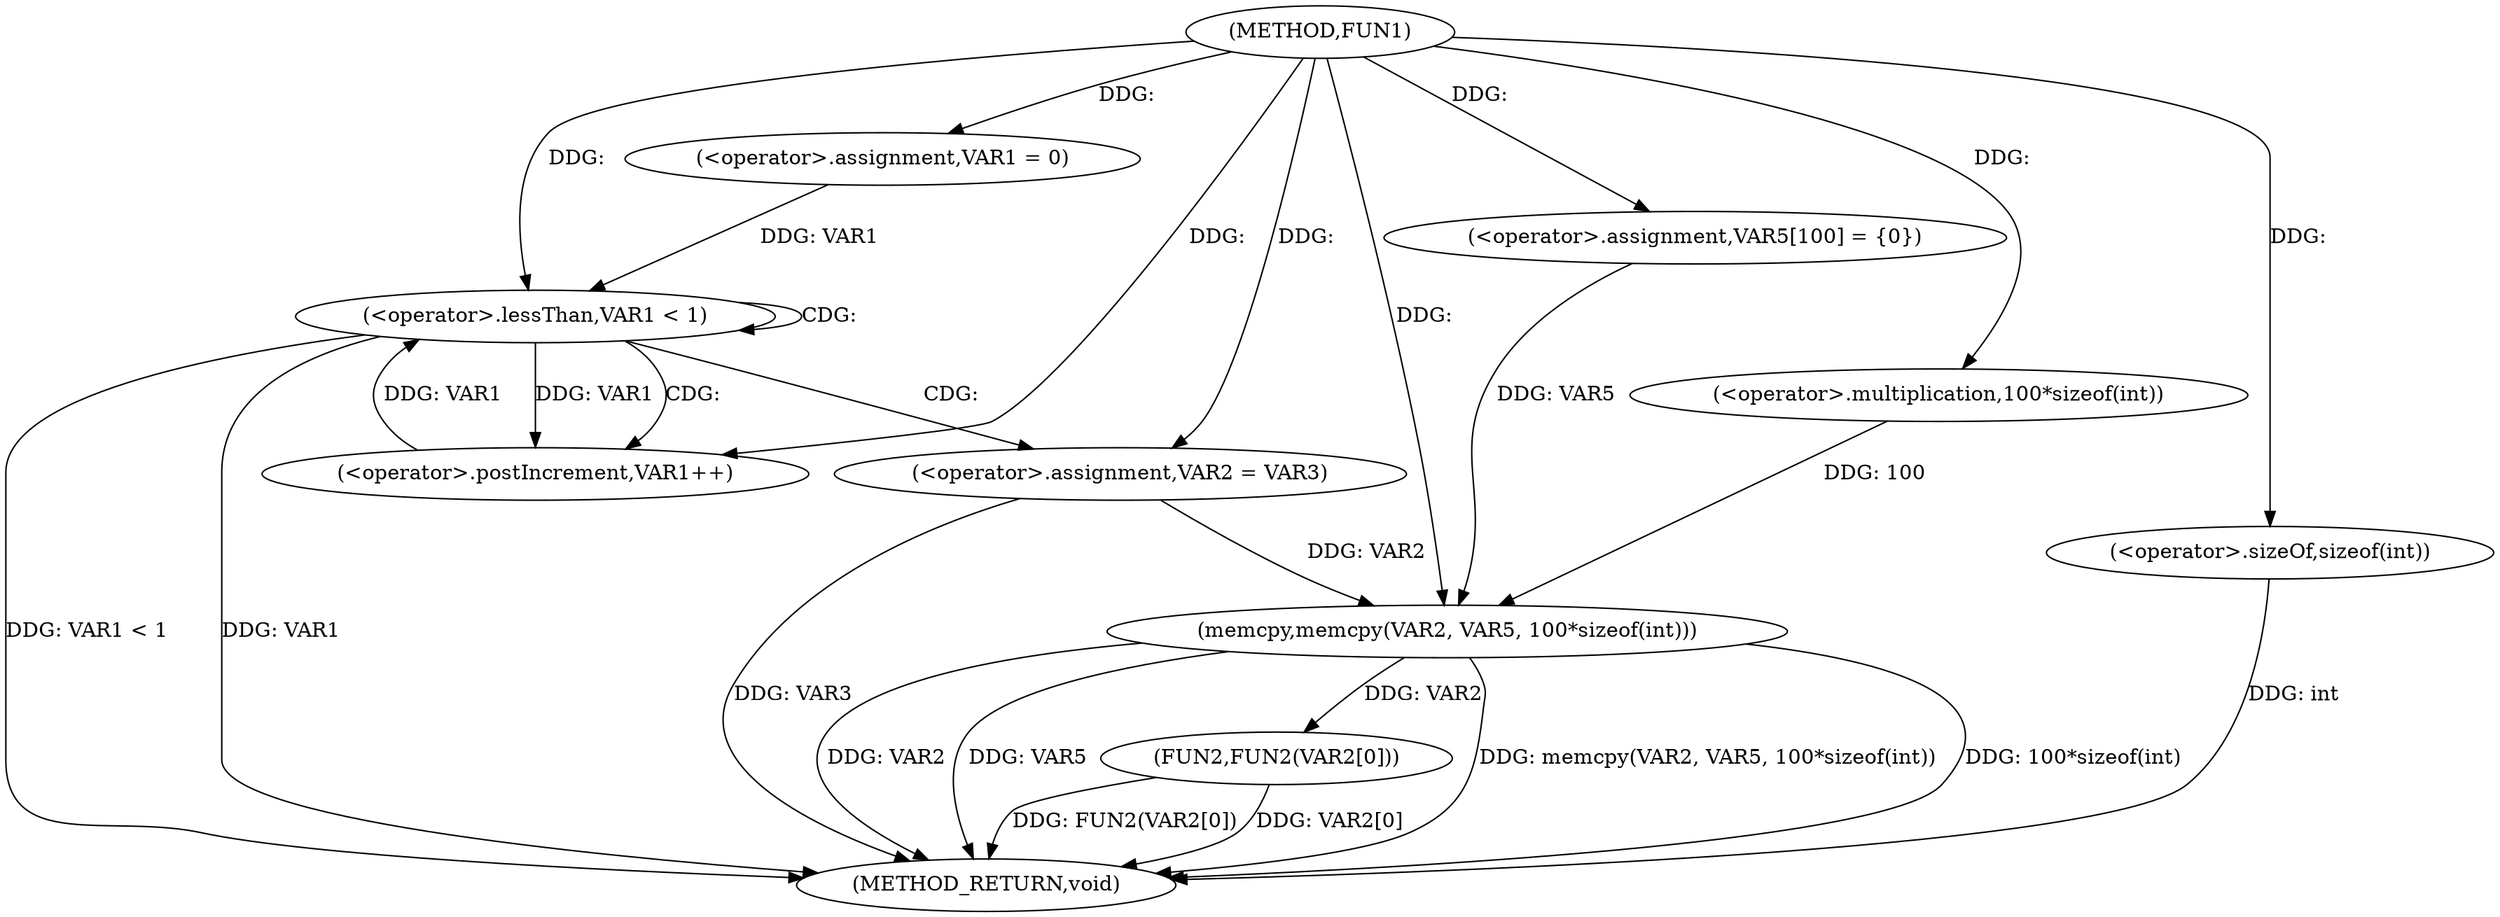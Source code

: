 digraph FUN1 {  
"1000100" [label = "(METHOD,FUN1)" ]
"1000134" [label = "(METHOD_RETURN,void)" ]
"1000107" [label = "(<operator>.assignment,VAR1 = 0)" ]
"1000110" [label = "(<operator>.lessThan,VAR1 < 1)" ]
"1000113" [label = "(<operator>.postIncrement,VAR1++)" ]
"1000116" [label = "(<operator>.assignment,VAR2 = VAR3)" ]
"1000121" [label = "(<operator>.assignment,VAR5[100] = {0})" ]
"1000123" [label = "(memcpy,memcpy(VAR2, VAR5, 100*sizeof(int)))" ]
"1000126" [label = "(<operator>.multiplication,100*sizeof(int))" ]
"1000128" [label = "(<operator>.sizeOf,sizeof(int))" ]
"1000130" [label = "(FUN2,FUN2(VAR2[0]))" ]
  "1000123" -> "1000134"  [ label = "DDG: VAR5"] 
  "1000123" -> "1000134"  [ label = "DDG: memcpy(VAR2, VAR5, 100*sizeof(int))"] 
  "1000128" -> "1000134"  [ label = "DDG: int"] 
  "1000116" -> "1000134"  [ label = "DDG: VAR3"] 
  "1000130" -> "1000134"  [ label = "DDG: FUN2(VAR2[0])"] 
  "1000123" -> "1000134"  [ label = "DDG: 100*sizeof(int)"] 
  "1000110" -> "1000134"  [ label = "DDG: VAR1 < 1"] 
  "1000110" -> "1000134"  [ label = "DDG: VAR1"] 
  "1000130" -> "1000134"  [ label = "DDG: VAR2[0]"] 
  "1000123" -> "1000134"  [ label = "DDG: VAR2"] 
  "1000100" -> "1000107"  [ label = "DDG: "] 
  "1000107" -> "1000110"  [ label = "DDG: VAR1"] 
  "1000113" -> "1000110"  [ label = "DDG: VAR1"] 
  "1000100" -> "1000110"  [ label = "DDG: "] 
  "1000110" -> "1000113"  [ label = "DDG: VAR1"] 
  "1000100" -> "1000113"  [ label = "DDG: "] 
  "1000100" -> "1000116"  [ label = "DDG: "] 
  "1000100" -> "1000121"  [ label = "DDG: "] 
  "1000116" -> "1000123"  [ label = "DDG: VAR2"] 
  "1000100" -> "1000123"  [ label = "DDG: "] 
  "1000121" -> "1000123"  [ label = "DDG: VAR5"] 
  "1000126" -> "1000123"  [ label = "DDG: 100"] 
  "1000100" -> "1000126"  [ label = "DDG: "] 
  "1000100" -> "1000128"  [ label = "DDG: "] 
  "1000123" -> "1000130"  [ label = "DDG: VAR2"] 
  "1000110" -> "1000110"  [ label = "CDG: "] 
  "1000110" -> "1000116"  [ label = "CDG: "] 
  "1000110" -> "1000113"  [ label = "CDG: "] 
}
